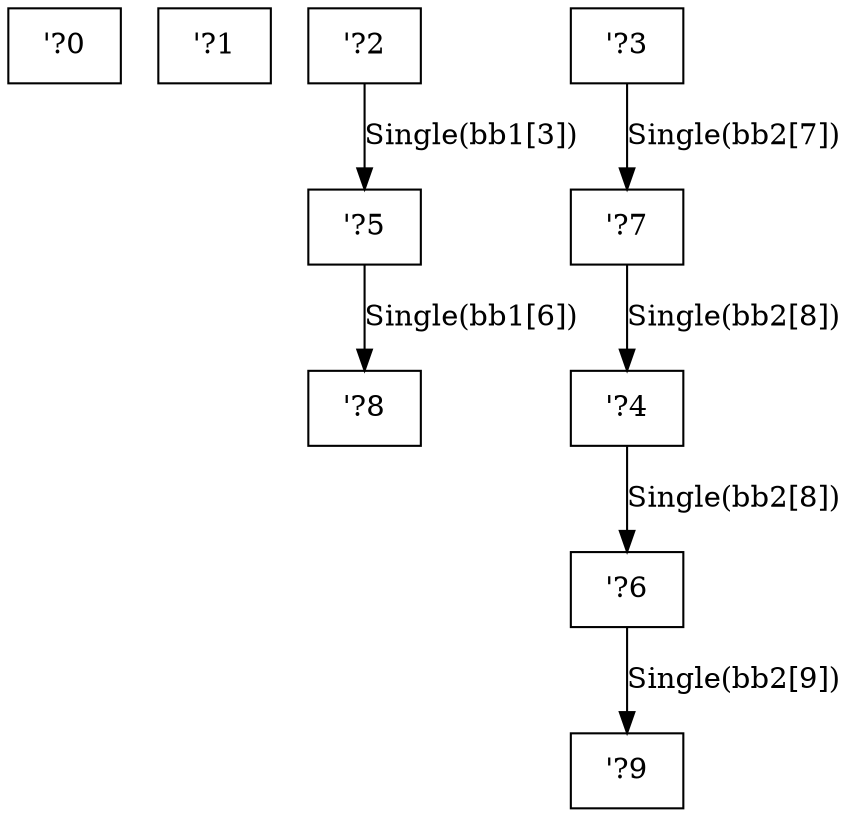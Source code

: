 digraph RegionInferenceContext {
    r0[label="\'?0"][shape="box"];
    r1[label="\'?1"][shape="box"];
    r2[label="\'?2"][shape="box"];
    r3[label="\'?3"][shape="box"];
    r4[label="\'?4"][shape="box"];
    r5[label="\'?5"][shape="box"];
    r6[label="\'?6"][shape="box"];
    r7[label="\'?7"][shape="box"];
    r8[label="\'?8"][shape="box"];
    r9[label="\'?9"][shape="box"];
    r2 -> r5[label="Single(bb1[3])"];
    r5 -> r8[label="Single(bb1[6])"];
    r3 -> r7[label="Single(bb2[7])"];
    r4 -> r6[label="Single(bb2[8])"];
    r7 -> r4[label="Single(bb2[8])"];
    r6 -> r9[label="Single(bb2[9])"];
}
